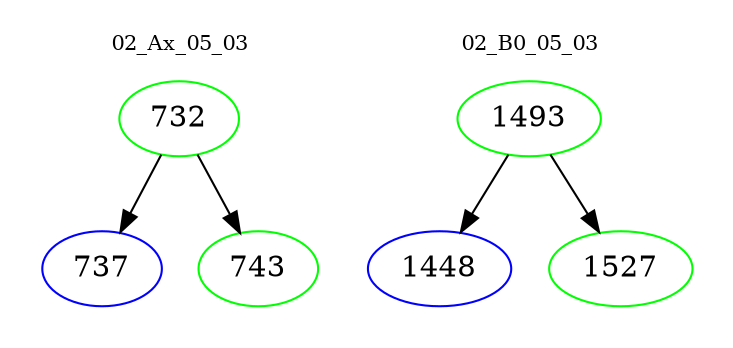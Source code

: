 digraph{
subgraph cluster_0 {
color = white
label = "02_Ax_05_03";
fontsize=10;
T0_732 [label="732", color="green"]
T0_732 -> T0_737 [color="black"]
T0_737 [label="737", color="blue"]
T0_732 -> T0_743 [color="black"]
T0_743 [label="743", color="green"]
}
subgraph cluster_1 {
color = white
label = "02_B0_05_03";
fontsize=10;
T1_1493 [label="1493", color="green"]
T1_1493 -> T1_1448 [color="black"]
T1_1448 [label="1448", color="blue"]
T1_1493 -> T1_1527 [color="black"]
T1_1527 [label="1527", color="green"]
}
}
